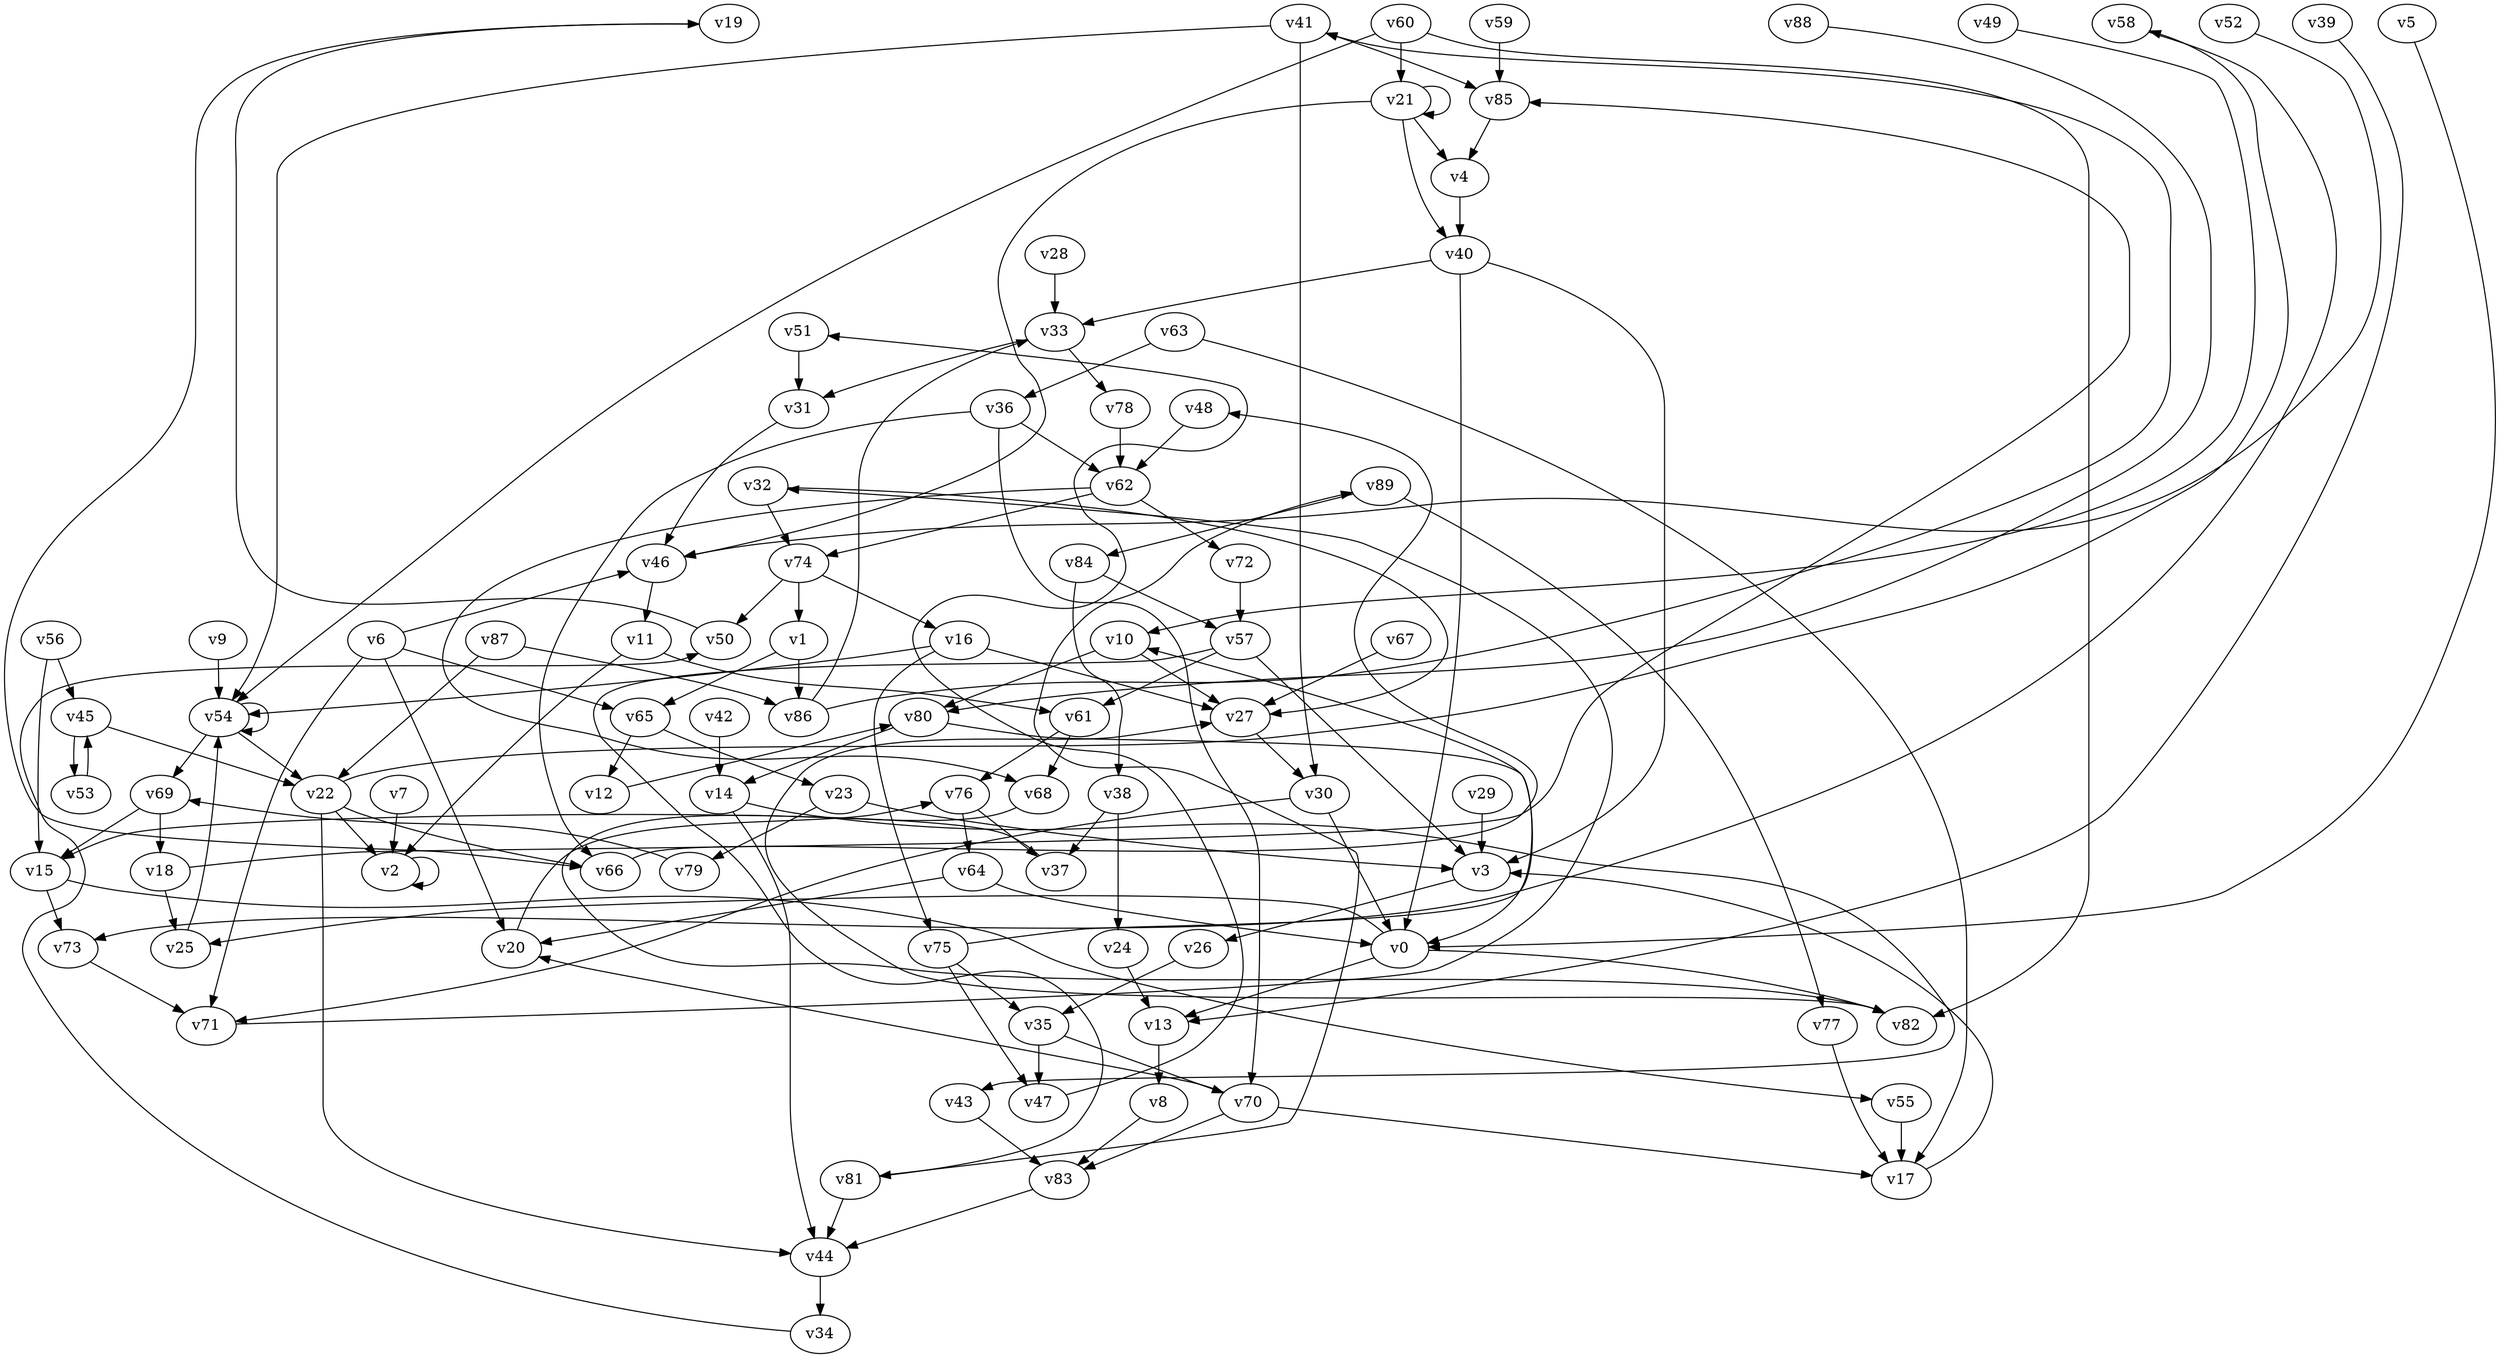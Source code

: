 // Benchmark game 125 - 90 vertices
// time_bound: 12
// targets: v56
digraph G {
    v0 [name="v0", player=0];
    v1 [name="v1", player=1];
    v2 [name="v2", player=1];
    v3 [name="v3", player=1];
    v4 [name="v4", player=0];
    v5 [name="v5", player=1];
    v6 [name="v6", player=0];
    v7 [name="v7", player=1];
    v8 [name="v8", player=1];
    v9 [name="v9", player=0];
    v10 [name="v10", player=1];
    v11 [name="v11", player=0];
    v12 [name="v12", player=1];
    v13 [name="v13", player=0];
    v14 [name="v14", player=1];
    v15 [name="v15", player=1];
    v16 [name="v16", player=0];
    v17 [name="v17", player=1];
    v18 [name="v18", player=0];
    v19 [name="v19", player=1];
    v20 [name="v20", player=0];
    v21 [name="v21", player=1];
    v22 [name="v22", player=0];
    v23 [name="v23", player=0];
    v24 [name="v24", player=0];
    v25 [name="v25", player=0];
    v26 [name="v26", player=0];
    v27 [name="v27", player=1];
    v28 [name="v28", player=1];
    v29 [name="v29", player=1];
    v30 [name="v30", player=1];
    v31 [name="v31", player=0];
    v32 [name="v32", player=0];
    v33 [name="v33", player=0];
    v34 [name="v34", player=1];
    v35 [name="v35", player=0];
    v36 [name="v36", player=1];
    v37 [name="v37", player=0];
    v38 [name="v38", player=0];
    v39 [name="v39", player=1];
    v40 [name="v40", player=1];
    v41 [name="v41", player=0];
    v42 [name="v42", player=0];
    v43 [name="v43", player=1];
    v44 [name="v44", player=0];
    v45 [name="v45", player=0];
    v46 [name="v46", player=0];
    v47 [name="v47", player=0];
    v48 [name="v48", player=0];
    v49 [name="v49", player=0];
    v50 [name="v50", player=0];
    v51 [name="v51", player=1];
    v52 [name="v52", player=0];
    v53 [name="v53", player=1];
    v54 [name="v54", player=0];
    v55 [name="v55", player=0];
    v56 [name="v56", player=1, target=1];
    v57 [name="v57", player=1];
    v58 [name="v58", player=0];
    v59 [name="v59", player=0];
    v60 [name="v60", player=1];
    v61 [name="v61", player=0];
    v62 [name="v62", player=1];
    v63 [name="v63", player=0];
    v64 [name="v64", player=1];
    v65 [name="v65", player=1];
    v66 [name="v66", player=0];
    v67 [name="v67", player=1];
    v68 [name="v68", player=1];
    v69 [name="v69", player=1];
    v70 [name="v70", player=1];
    v71 [name="v71", player=1];
    v72 [name="v72", player=1];
    v73 [name="v73", player=0];
    v74 [name="v74", player=0];
    v75 [name="v75", player=0];
    v76 [name="v76", player=0];
    v77 [name="v77", player=1];
    v78 [name="v78", player=1];
    v79 [name="v79", player=0];
    v80 [name="v80", player=1];
    v81 [name="v81", player=1];
    v82 [name="v82", player=0];
    v83 [name="v83", player=1];
    v84 [name="v84", player=1];
    v85 [name="v85", player=1];
    v86 [name="v86", player=0];
    v87 [name="v87", player=0];
    v88 [name="v88", player=0];
    v89 [name="v89", player=1];

    v0 -> v25 [constraint="t < 9"];
    v1 -> v65;
    v2 -> v2 [constraint="t < 9"];
    v3 -> v26;
    v4 -> v40;
    v5 -> v0 [constraint="t mod 2 == 1"];
    v6 -> v46 [constraint="t < 12"];
    v7 -> v2;
    v8 -> v83;
    v9 -> v54;
    v10 -> v80;
    v11 -> v61;
    v12 -> v80 [constraint="t >= 3"];
    v13 -> v8;
    v14 -> v43 [constraint="t < 13"];
    v15 -> v55 [constraint="t mod 2 == 1"];
    v16 -> v27;
    v17 -> v3;
    v18 -> v85 [constraint="t < 6"];
    v19 -> v66 [constraint="t < 8"];
    v20 -> v76 [constraint="t mod 4 == 3"];
    v21 -> v46 [constraint="t >= 2"];
    v22 -> v58 [constraint="t >= 3"];
    v23 -> v79;
    v24 -> v13;
    v25 -> v54;
    v26 -> v35;
    v27 -> v30;
    v28 -> v33;
    v29 -> v3;
    v30 -> v71 [constraint="t >= 1"];
    v31 -> v46 [constraint="t mod 2 == 1"];
    v32 -> v27 [constraint="t mod 3 == 2"];
    v33 -> v31;
    v34 -> v50 [constraint="t mod 3 == 0"];
    v35 -> v70;
    v36 -> v62;
    v37 -> v15 [constraint="t mod 3 == 2"];
    v38 -> v37;
    v39 -> v13 [constraint="t mod 3 == 0"];
    v40 -> v3;
    v41 -> v30;
    v42 -> v14;
    v43 -> v83;
    v44 -> v34;
    v45 -> v53;
    v46 -> v11;
    v47 -> v51 [constraint="t mod 5 == 0"];
    v48 -> v62;
    v49 -> v10 [constraint="t >= 5"];
    v50 -> v19 [constraint="t mod 4 == 0"];
    v51 -> v31;
    v52 -> v46 [constraint="t < 8"];
    v53 -> v45;
    v54 -> v69;
    v55 -> v17;
    v56 -> v45;
    v57 -> v81 [constraint="t < 5"];
    v58 -> v73 [constraint="t < 12"];
    v59 -> v85;
    v60 -> v54;
    v61 -> v68;
    v62 -> v68 [constraint="t mod 3 == 1"];
    v63 -> v36;
    v64 -> v20;
    v65 -> v12;
    v66 -> v48 [constraint="t < 5"];
    v67 -> v27;
    v68 -> v82 [constraint="t mod 5 == 1"];
    v69 -> v18;
    v70 -> v20 [constraint="t >= 2"];
    v71 -> v32 [constraint="t < 8"];
    v72 -> v57;
    v73 -> v71;
    v74 -> v50;
    v75 -> v10 [constraint="t < 6"];
    v76 -> v37;
    v77 -> v17;
    v78 -> v62;
    v79 -> v69 [constraint="t < 14"];
    v80 -> v0 [constraint="t < 9"];
    v81 -> v89 [constraint="t < 9"];
    v82 -> v27 [constraint="t >= 1"];
    v83 -> v44;
    v84 -> v38;
    v85 -> v4;
    v86 -> v41 [constraint="t < 8"];
    v87 -> v22;
    v88 -> v80 [constraint="t < 9"];
    v89 -> v84;
    v35 -> v47;
    v15 -> v73;
    v75 -> v47;
    v40 -> v0;
    v70 -> v83;
    v89 -> v77;
    v57 -> v61;
    v40 -> v33;
    v63 -> v17;
    v69 -> v15;
    v41 -> v85;
    v57 -> v3;
    v54 -> v54;
    v22 -> v44;
    v0 -> v13;
    v54 -> v22;
    v23 -> v3;
    v38 -> v24;
    v84 -> v57;
    v56 -> v15;
    v33 -> v78;
    v36 -> v70;
    v60 -> v21;
    v36 -> v66;
    v32 -> v74;
    v16 -> v54;
    v14 -> v44;
    v22 -> v66;
    v87 -> v86;
    v30 -> v0;
    v41 -> v54;
    v70 -> v17;
    v6 -> v71;
    v6 -> v65;
    v22 -> v2;
    v60 -> v82;
    v64 -> v0;
    v76 -> v64;
    v65 -> v23;
    v21 -> v4;
    v74 -> v16;
    v45 -> v22;
    v80 -> v14;
    v0 -> v82;
    v75 -> v35;
    v18 -> v25;
    v81 -> v44;
    v86 -> v33;
    v62 -> v72;
    v10 -> v27;
    v6 -> v20;
    v62 -> v74;
    v16 -> v75;
    v74 -> v1;
    v21 -> v40;
    v11 -> v2;
    v1 -> v86;
    v21 -> v21;
    v61 -> v76;
}
